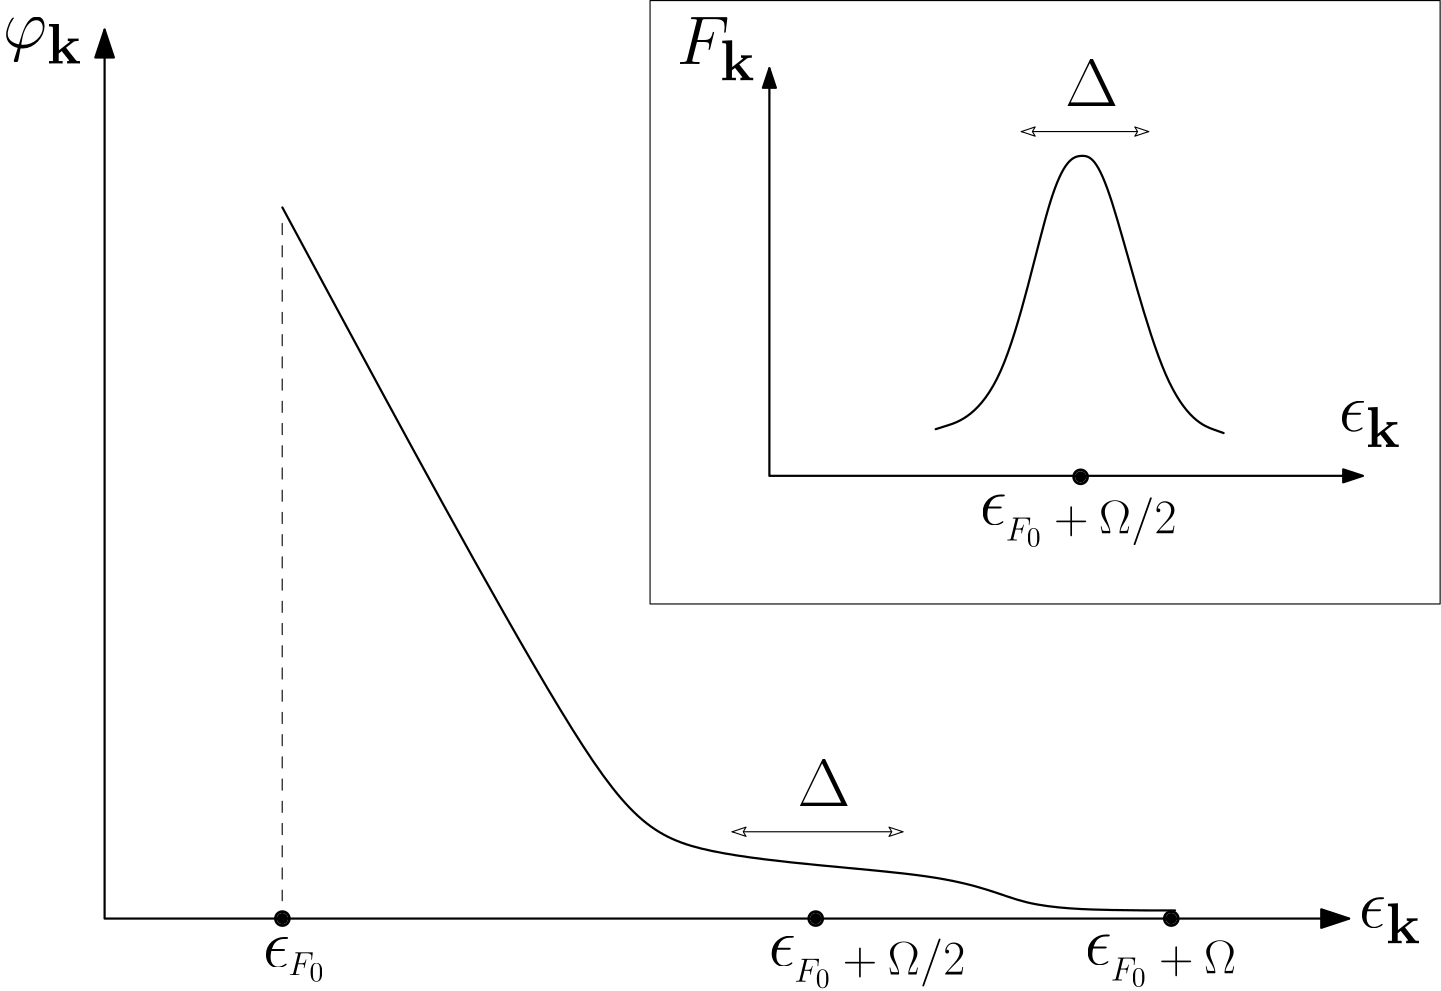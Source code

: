 <?xml version="1.0"?>
<!DOCTYPE ipe SYSTEM "ipe.dtd">
<ipe version="70010" creator="Ipe 7.0.10">
<info created="D:20111030110900" modified="D:20120412211459"/>
<ipestyle name="basic">
<symbol name="arrow/arc(spx)">
<path stroke="sym-stroke" fill="sym-stroke" pen="sym-pen">
0 0 m
-1 0.333 l
-1 -0.333 l
h
</path>
</symbol>
<symbol name="arrow/farc(spx)">
<path stroke="sym-stroke" fill="white" pen="sym-pen">
0 0 m
-1 0.333 l
-1 -0.333 l
h
</path>
</symbol>
<symbol name="mark/circle(sx)" transformations="translations">
<path fill="sym-stroke">
0.6 0 0 0.6 0 0 e
0.4 0 0 0.4 0 0 e
</path>
</symbol>
<symbol name="mark/disk(sx)" transformations="translations">
<path fill="sym-stroke">
0.6 0 0 0.6 0 0 e
</path>
</symbol>
<symbol name="mark/fdisk(sfx)" transformations="translations">
<group>
<path fill="sym-stroke" fillrule="eofill">
0.6 0 0 0.6 0 0 e
0.4 0 0 0.4 0 0 e
</path>
<path fill="sym-fill">
0.4 0 0 0.4 0 0 e
</path>
</group>
</symbol>
<symbol name="mark/box(sx)" transformations="translations">
<path fill="sym-stroke" fillrule="eofill">
-0.6 -0.6 m
0.6 -0.6 l
0.6 0.6 l
-0.6 0.6 l
h
-0.4 -0.4 m
0.4 -0.4 l
0.4 0.4 l
-0.4 0.4 l
h
</path>
</symbol>
<symbol name="mark/square(sx)" transformations="translations">
<path fill="sym-stroke">
-0.6 -0.6 m
0.6 -0.6 l
0.6 0.6 l
-0.6 0.6 l
h
</path>
</symbol>
<symbol name="mark/fsquare(sfx)" transformations="translations">
<group>
<path fill="sym-stroke" fillrule="eofill">
-0.6 -0.6 m
0.6 -0.6 l
0.6 0.6 l
-0.6 0.6 l
h
-0.4 -0.4 m
0.4 -0.4 l
0.4 0.4 l
-0.4 0.4 l
h
</path>
<path fill="sym-fill">
-0.4 -0.4 m
0.4 -0.4 l
0.4 0.4 l
-0.4 0.4 l
h
</path>
</group>
</symbol>
<symbol name="mark/cross(sx)" transformations="translations">
<group>
<path fill="sym-stroke">
-0.43 -0.57 m
0.57 0.43 l
0.43 0.57 l
-0.57 -0.43 l
h
</path>
<path fill="sym-stroke">
-0.43 0.57 m
0.57 -0.43 l
0.43 -0.57 l
-0.57 0.43 l
h
</path>
</group>
</symbol>
<symbol name="arrow/fnormal(spx)">
<path stroke="sym-stroke" fill="white" pen="sym-pen">
0 0 m
-1 0.333 l
-1 -0.333 l
h
</path>
</symbol>
<symbol name="arrow/pointed(spx)">
<path stroke="sym-stroke" fill="sym-stroke" pen="sym-pen">
0 0 m
-1 0.333 l
-0.8 0 l
-1 -0.333 l
h
</path>
</symbol>
<symbol name="arrow/fpointed(spx)">
<path stroke="sym-stroke" fill="white" pen="sym-pen">
0 0 m
-1 0.333 l
-0.8 0 l
-1 -0.333 l
h
</path>
</symbol>
<symbol name="arrow/linear(spx)">
<path stroke="sym-stroke" pen="sym-pen">
-1 0.333 m
0 0 l
-1 -0.333 l
</path>
</symbol>
<symbol name="arrow/fdouble(spx)">
<path stroke="sym-stroke" fill="white" pen="sym-pen">
0 0 m
-1 0.333 l
-1 -0.333 l
h
-1 0 m
-2 0.333 l
-2 -0.333 l
h
</path>
</symbol>
<symbol name="arrow/double(spx)">
<path stroke="sym-stroke" fill="sym-stroke" pen="sym-pen">
0 0 m
-1 0.333 l
-1 -0.333 l
h
-1 0 m
-2 0.333 l
-2 -0.333 l
h
</path>
</symbol>
<pen name="heavier" value="0.8"/>
<pen name="fat" value="1.2"/>
<pen name="ultrafat" value="2"/>
<symbolsize name="large" value="5"/>
<symbolsize name="small" value="2"/>
<symbolsize name="tiny" value="1.1"/>
<arrowsize name="large" value="10"/>
<arrowsize name="small" value="5"/>
<arrowsize name="tiny" value="3"/>
<color name="red" value="1 0 0"/>
<color name="green" value="0 1 0"/>
<color name="blue" value="0 0 1"/>
<color name="yellow" value="1 1 0"/>
<color name="orange" value="1 0.647 0"/>
<color name="gold" value="1 0.843 0"/>
<color name="purple" value="0.627 0.125 0.941"/>
<color name="gray" value="0.745"/>
<color name="brown" value="0.647 0.165 0.165"/>
<color name="navy" value="0 0 0.502"/>
<color name="pink" value="1 0.753 0.796"/>
<color name="seagreen" value="0.18 0.545 0.341"/>
<color name="turquoise" value="0.251 0.878 0.816"/>
<color name="violet" value="0.933 0.51 0.933"/>
<color name="darkblue" value="0 0 0.545"/>
<color name="darkcyan" value="0 0.545 0.545"/>
<color name="darkgray" value="0.663"/>
<color name="darkgreen" value="0 0.392 0"/>
<color name="darkmagenta" value="0.545 0 0.545"/>
<color name="darkorange" value="1 0.549 0"/>
<color name="darkred" value="0.545 0 0"/>
<color name="lightblue" value="0.678 0.847 0.902"/>
<color name="lightcyan" value="0.878 1 1"/>
<color name="lightgray" value="0.827"/>
<color name="lightgreen" value="0.565 0.933 0.565"/>
<color name="lightyellow" value="1 1 0.878"/>
<dashstyle name="dashed" value="[4] 0"/>
<dashstyle name="dotted" value="[1 3] 0"/>
<dashstyle name="dash dotted" value="[4 2 1 2] 0"/>
<dashstyle name="dash dot dotted" value="[4 2 1 2 1 2] 0"/>
<textsize name="large" value="\large"/>
<textsize name="small" value="\small"/>
<textsize name="tiny" value="\tiny"/>
<textsize name="Large" value="\Large"/>
<textsize name="LARGE" value="\LARGE"/>
<textsize name="huge" value="\huge"/>
<textsize name="Huge" value="\Huge"/>
<textsize name="footnote" value="\footnotesize"/>
<textstyle name="center" begin="\begin{center}" end="\end{center}"/>
<textstyle name="itemize" begin="\begin{itemize}" end="\end{itemize}"/>
<textstyle name="item" begin="\begin{itemize}\item{}" end="\end{itemize}"/>
<gridsize name="4 pts" value="4"/>
<gridsize name="8 pts (~3 mm)" value="8"/>
<gridsize name="16 pts (~6 mm)" value="16"/>
<gridsize name="32 pts (~12 mm)" value="32"/>
<gridsize name="10 pts (~3.5 mm)" value="10"/>
<gridsize name="20 pts (~7 mm)" value="20"/>
<gridsize name="14 pts (~5 mm)" value="14"/>
<gridsize name="28 pts (~10 mm)" value="28"/>
<gridsize name="56 pts (~20 mm)" value="56"/>
<anglesize name="90 deg" value="90"/>
<anglesize name="60 deg" value="60"/>
<anglesize name="45 deg" value="45"/>
<anglesize name="30 deg" value="30"/>
<anglesize name="22.5 deg" value="22.5"/>
<tiling name="falling" angle="-60" step="4" width="1"/>
<tiling name="rising" angle="30" step="4" width="1"/>
</ipestyle>
<page>
<layer name="alpha"/>
<view layers="alpha" active="alpha"/>
<path layer="alpha" stroke="black" pen="heavier" cap="1" arrow="normal/large" rarrow="normal/large">
96 704 m
96 384 l
544 384 l
</path>
<use name="mark/fdisk(sfx)" pos="160 384" size="large" stroke="black" fill="black"/>
<use name="mark/fdisk(sfx)" pos="352 384" size="large" stroke="black" fill="black"/>
<use name="mark/fdisk(sfx)" pos="480 384" size="large" stroke="black" fill="black"/>
<path stroke="black" pen="heavier" cap="1">
160 640 m
274.423 427.538
302.402 405.419
405.339 400.518
425.297 387.913
461.77 386.923
479.976 386.923
481.342 386.923 s
</path>
<path matrix="0.995192 0 0 1.10911 2.77334 -77.961" stroke="black" cap="1">
290.991 714.491 m
290.991 518.633 l
576.79 518.633 l
576.79 714.491 l
h
</path>
<path matrix="1 0 0 1 0 1.40051" stroke="black" pen="heavier" cap="1" arrow="normal/normal" rarrow="normal/normal">
335.324 688.685 m
335.324 541.981 l
548.902 541.981 l
</path>
<use name="mark/fdisk(sfx)" pos="447.365 543.032" size="large" stroke="black" fill="black"/>
<path stroke="black" pen="heavier" cap="1">
395.196 560.188 m
419.705 567.891
437.562 655.423
448.065 659.974
456.469 656.123
478.176 566.14
498.834 558.788 s
</path>
<path matrix="1 0 0 1 7.70281 -0.700256" stroke="black" cap="1" arrow="fpointed/small" rarrow="fpointed/small">
418.305 668.027 m
464.171 668.027 l
</path>
<text matrix="1 0 0 1 -3.15115 -1.75064" transformations="translations" pos="444.914 678.181" stroke="black" type="label" width="19.138" height="16.934" depth="0" valign="baseline" size="Huge">$\Delta$</text>
<text matrix="1 0 0 1 -8.19299 -0.910332" transformations="translations" pos="310.115 692.536" stroke="black" type="label" width="28.478" height="16.939" depth="5.81" valign="baseline" size="Huge">$F_{\mathbf{k}}$</text>
<text matrix="1 0 0 1 -274.01 -162.494" transformations="translations" pos="436.161 528.677" stroke="black" type="label" width="13.555" height="5.582" depth="4.89" valign="baseline" size="LARGE">${}_{ F_0}$</text>
<text matrix="1 0 0 1 -8.64816 23.2135" transformations="translations" pos="548.902 536.379" stroke="black" type="label" width="22.566" height="10.673" depth="5.81" valign="baseline" size="Huge">$\epsilon_{\mathbf{k}}$</text>
<path stroke="black" dash="dashed" cap="1">
159.938 634.228 m
159.938 390.441 l
</path>
<path matrix="1.34029 0 0 -1.21646 -238.74 1227.88" stroke="black" cap="1" arrow="fpointed/small" rarrow="fpointed/small">
418.305 668.027 m
464.171 668.027 l
</path>
<text matrix="1 0 0 1 -99.6008 -253.822" transformations="translations" pos="444.914 678.181" stroke="black" type="label" width="19.138" height="16.934" depth="0" valign="baseline" size="Huge">$\Delta$</text>
<text matrix="1 0 0 1 22.0227 -164.385" transformations="translations" pos="436.161 528.677" stroke="black" type="label" width="45.092" height="11.756" depth="4.89" valign="baseline" size="LARGE">${}_{ F_0}+{\Omega}$</text>
<text matrix="1 0 0 1 -1.40101 -155.457" transformations="translations" pos="548.902 536.379" stroke="black" type="label" width="22.566" height="10.673" depth="5.81" valign="baseline" size="Huge">$\epsilon_{\mathbf{k}}$</text>
<text matrix="1 0 0 1 -283.254 -162.109" transformations="translations" pos="436.161 528.677" stroke="black" type="label" width="9.8" height="10.672" depth="0" valign="baseline" size="Huge">$\epsilon$</text>
<text matrix="1 0 0 1 2.06571 -3.08112" transformations="translations" pos="57.278 700.71" stroke="black" type="label" width="28.666" height="10.673" depth="5.81" valign="baseline" size="Huge">$\varphi_{\mathbf{k}}$</text>
<text matrix="1 0 0 1 12.6044 -161.199" transformations="translations" pos="436.161 528.677" stroke="black" type="label" width="9.8" height="10.672" depth="0" valign="baseline" size="Huge">$\epsilon$</text>
<text matrix="1 0 0 1 -91.769 -164.84" transformations="translations" pos="436.161 528.677" stroke="black" type="label" width="61.415" height="12.906" depth="4.89" valign="baseline" size="LARGE">${}_{ F_0}+{\Omega}/2$</text>
<text matrix="1 0 0 1 -101.187 -161.654" transformations="translations" pos="436.161 528.677" stroke="black" type="label" width="9.8" height="10.672" depth="0" valign="baseline" size="Huge">$\epsilon$</text>
<text matrix="1 0 0 1 -15.7562 -5.98677" transformations="translations" pos="436.161 528.677" stroke="black" type="label" width="61.415" height="12.906" depth="4.89" valign="baseline" size="LARGE">${}_{ F_0}+{\Omega}/2$</text>
<text matrix="1 0 0 1 -25.1742 -2.80077" transformations="translations" pos="436.161 528.677" stroke="black" type="label" width="9.8" height="10.672" depth="0" valign="baseline" size="Huge">$\epsilon$</text>
</page>
</ipe>
